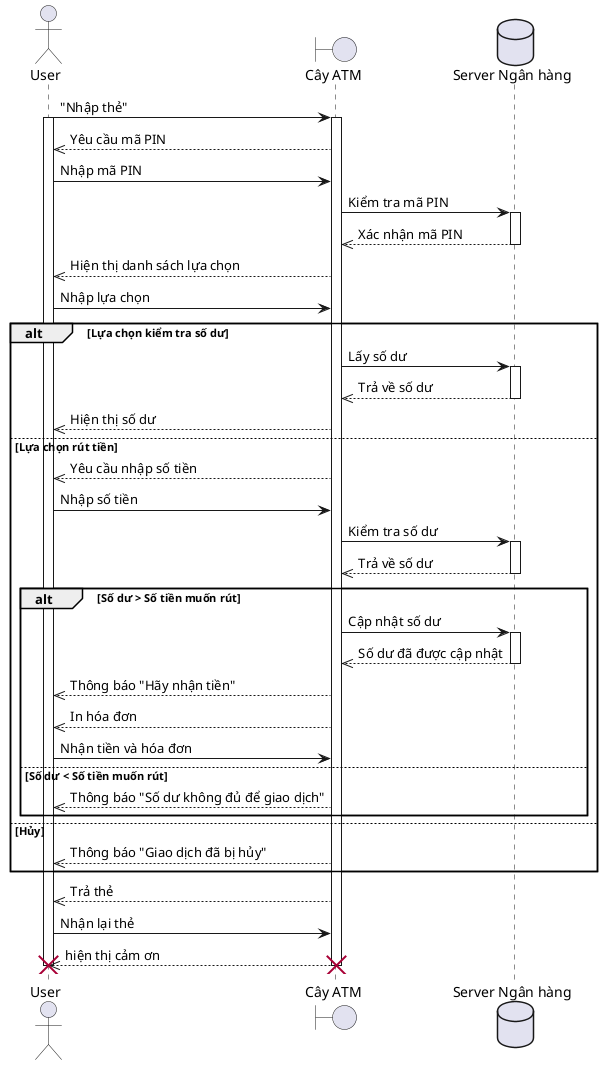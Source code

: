 @startuml
actor User as user
boundary "Cây ATM" as atm_machine
database "Server Ngân hàng" as bank_server

user -> atm_machine : "Nhập thẻ"
activate user
activate atm_machine
user <<-- atm_machine: Yêu cầu mã PIN
user -> atm_machine: Nhập mã PIN

atm_machine -> bank_server: Kiểm tra mã PIN
activate bank_server
atm_machine <<-- bank_server: Xác nhận mã PIN
deactivate

atm_machine -->> user: Hiện thị danh sách lựa chọn
user -> atm_machine: Nhập lựa chọn

alt Lựa chọn kiểm tra số dư
    atm_machine -> bank_server: Lấy số dư
    activate bank_server
    atm_machine <<-- bank_server: Trả về số dư
    deactivate
    atm_machine -->> user: Hiện thị số dư
else Lựa chọn rút tiền
    atm_machine -->> user: Yêu cầu nhập số tiền
    user -> atm_machine: Nhập số tiền
    atm_machine -> bank_server: Kiểm tra số dư
    activate bank_server
    bank_server -->> atm_machine: Trả về số dư
    deactivate
    alt Số dư > Số tiền muốn rút
        atm_machine -> bank_server: Cập nhật số dư
        activate bank_server
        bank_server -->> atm_machine: Số dư đã được cập nhật
        deactivate
        atm_machine -->> user: Thông báo "Hãy nhận tiền"
        atm_machine -->> user: In hóa đơn
        user -> atm_machine: Nhận tiền và hóa đơn
    else Số dư < Số tiền muốn rút
        atm_machine -->> user: Thông báo "Số dư không đủ để giao dịch"
    end
else Hủy
    atm_machine -->> user: Thông báo "Giao dịch đã bị hủy"
end
atm_machine -->> user: Trả thẻ
user -> atm_machine: Nhận lại thẻ
user <<-- atm_machine: hiện thị cảm ơn
destroy atm_machine
destroy user
@enduml
